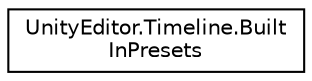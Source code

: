 digraph "Graphical Class Hierarchy"
{
 // LATEX_PDF_SIZE
  edge [fontname="Helvetica",fontsize="10",labelfontname="Helvetica",labelfontsize="10"];
  node [fontname="Helvetica",fontsize="10",shape=record];
  rankdir="LR";
  Node0 [label="UnityEditor.Timeline.Built\lInPresets",height=0.2,width=0.4,color="black", fillcolor="white", style="filled",URL="$class_unity_editor_1_1_timeline_1_1_built_in_presets.html",tooltip=" "];
}
